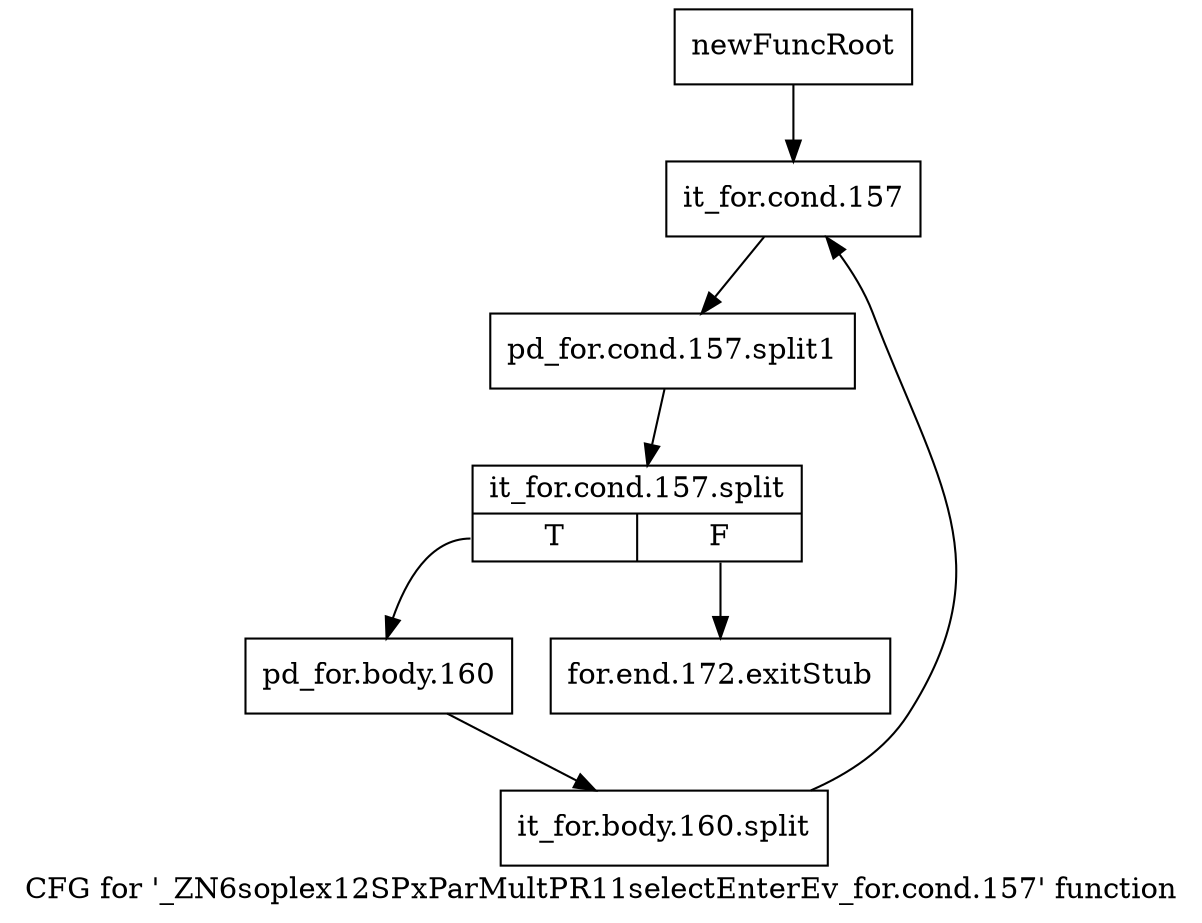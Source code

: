 digraph "CFG for '_ZN6soplex12SPxParMultPR11selectEnterEv_for.cond.157' function" {
	label="CFG for '_ZN6soplex12SPxParMultPR11selectEnterEv_for.cond.157' function";

	Node0x2e7ad00 [shape=record,label="{newFuncRoot}"];
	Node0x2e7ad00 -> Node0x2e7ada0;
	Node0x2e7ad50 [shape=record,label="{for.end.172.exitStub}"];
	Node0x2e7ada0 [shape=record,label="{it_for.cond.157}"];
	Node0x2e7ada0 -> Node0x3526980;
	Node0x3526980 [shape=record,label="{pd_for.cond.157.split1}"];
	Node0x3526980 -> Node0x3256310;
	Node0x3256310 [shape=record,label="{it_for.cond.157.split|{<s0>T|<s1>F}}"];
	Node0x3256310:s0 -> Node0x2e7adf0;
	Node0x3256310:s1 -> Node0x2e7ad50;
	Node0x2e7adf0 [shape=record,label="{pd_for.body.160}"];
	Node0x2e7adf0 -> Node0x2e5d670;
	Node0x2e5d670 [shape=record,label="{it_for.body.160.split}"];
	Node0x2e5d670 -> Node0x2e7ada0;
}
